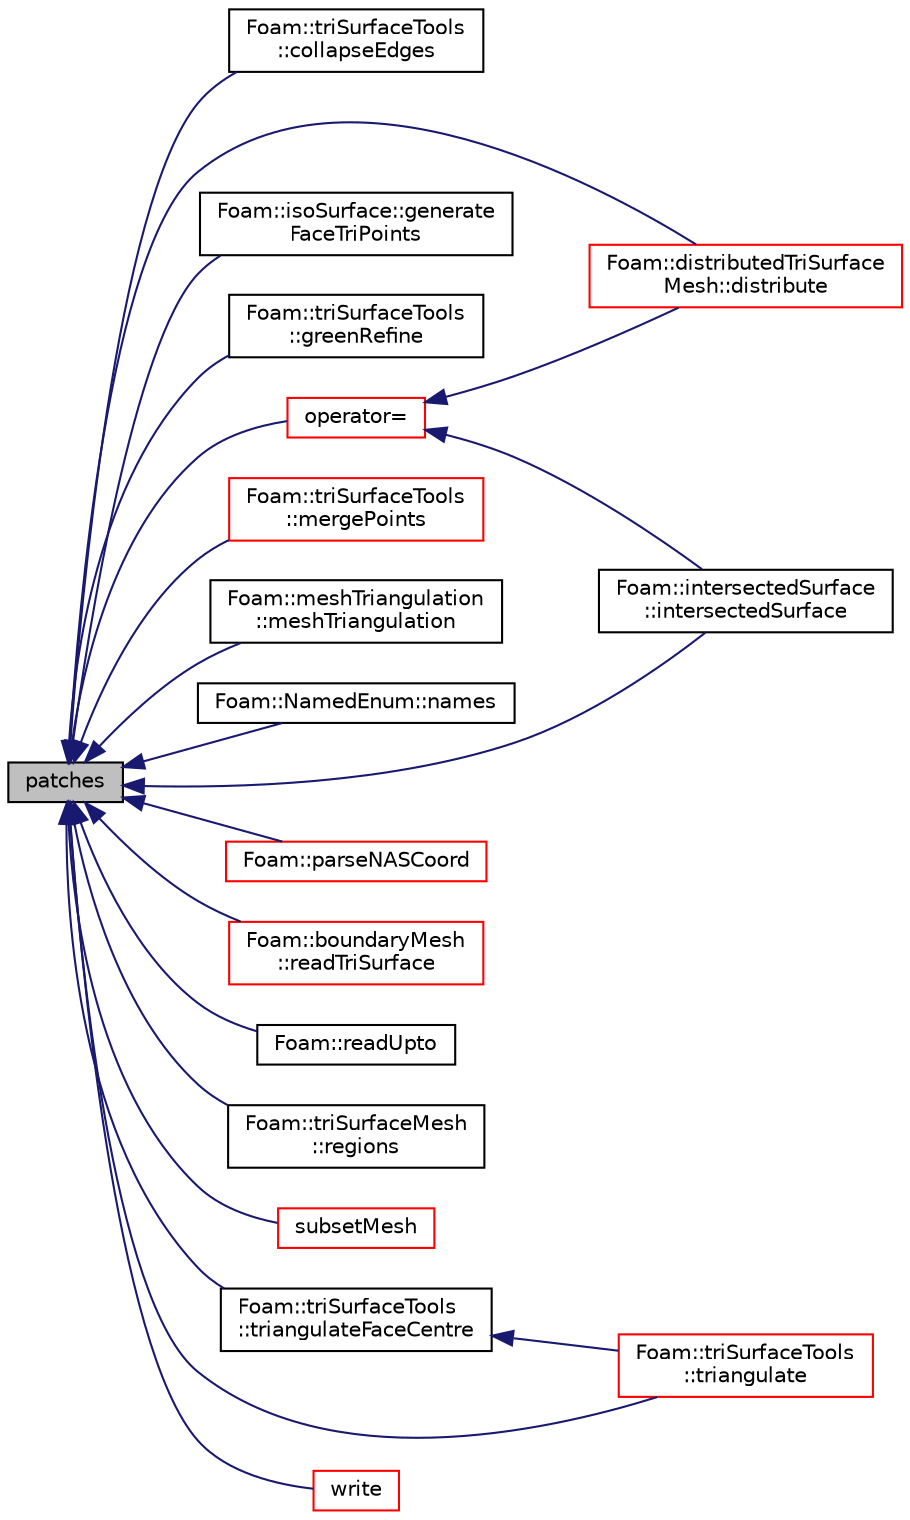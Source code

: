 digraph "patches"
{
  bgcolor="transparent";
  edge [fontname="Helvetica",fontsize="10",labelfontname="Helvetica",labelfontsize="10"];
  node [fontname="Helvetica",fontsize="10",shape=record];
  rankdir="LR";
  Node1 [label="patches",height=0.2,width=0.4,color="black", fillcolor="grey75", style="filled", fontcolor="black"];
  Node1 -> Node2 [dir="back",color="midnightblue",fontsize="10",style="solid",fontname="Helvetica"];
  Node2 [label="Foam::triSurfaceTools\l::collapseEdges",height=0.2,width=0.4,color="black",URL="$a02703.html#a5d5f37658655f0d947ff457a0d8f061c",tooltip="Create new triSurface by collapsing edges to specified. "];
  Node1 -> Node3 [dir="back",color="midnightblue",fontsize="10",style="solid",fontname="Helvetica"];
  Node3 [label="Foam::distributedTriSurface\lMesh::distribute",height=0.2,width=0.4,color="red",URL="$a00559.html#a30b981a389a43e4853d4dec45e4e5edb",tooltip="Set bounds of surface. Bounds currently set as list of. "];
  Node1 -> Node4 [dir="back",color="midnightblue",fontsize="10",style="solid",fontname="Helvetica"];
  Node4 [label="Foam::isoSurface::generate\lFaceTriPoints",height=0.2,width=0.4,color="black",URL="$a01193.html#aa463fbd8a1bb6ae4bea9629b7fc9589c"];
  Node1 -> Node5 [dir="back",color="midnightblue",fontsize="10",style="solid",fontname="Helvetica"];
  Node5 [label="Foam::triSurfaceTools\l::greenRefine",height=0.2,width=0.4,color="black",URL="$a02703.html#abfb8b3103f67e2652cfb672525ec5d43",tooltip="Refine edges by splitting to opposite vertex. "];
  Node1 -> Node6 [dir="back",color="midnightblue",fontsize="10",style="solid",fontname="Helvetica"];
  Node6 [label="Foam::intersectedSurface\l::intersectedSurface",height=0.2,width=0.4,color="black",URL="$a01167.html#a6e95ab0cf81f4521899580c0caaaf6e7",tooltip="Construct from surface and intersection. isFirstSurface is needed. "];
  Node1 -> Node7 [dir="back",color="midnightblue",fontsize="10",style="solid",fontname="Helvetica"];
  Node7 [label="Foam::triSurfaceTools\l::mergePoints",height=0.2,width=0.4,color="red",URL="$a02703.html#a44799249ec25a8721893cffeffcdec1f",tooltip="Merge points within distance. "];
  Node1 -> Node8 [dir="back",color="midnightblue",fontsize="10",style="solid",fontname="Helvetica"];
  Node8 [label="Foam::meshTriangulation\l::meshTriangulation",height=0.2,width=0.4,color="black",URL="$a01481.html#adc26bbba53e9c1d772cb4c2807351802",tooltip="Construct from selected mesh cell and region number to be used. "];
  Node1 -> Node9 [dir="back",color="midnightblue",fontsize="10",style="solid",fontname="Helvetica"];
  Node9 [label="Foam::NamedEnum::names",height=0.2,width=0.4,color="black",URL="$a01572.html#a7350da3a0edd92cd11e6c479c9967dc8"];
  Node1 -> Node10 [dir="back",color="midnightblue",fontsize="10",style="solid",fontname="Helvetica"];
  Node10 [label="operator=",height=0.2,width=0.4,color="red",URL="$a02693.html#a7007e1a39a89b943666033e034e1083b"];
  Node10 -> Node6 [dir="back",color="midnightblue",fontsize="10",style="solid",fontname="Helvetica"];
  Node10 -> Node3 [dir="back",color="midnightblue",fontsize="10",style="solid",fontname="Helvetica"];
  Node1 -> Node11 [dir="back",color="midnightblue",fontsize="10",style="solid",fontname="Helvetica"];
  Node11 [label="Foam::parseNASCoord",height=0.2,width=0.4,color="red",URL="$a10758.html#a663c47a91dbc4b5b9064c385189002be"];
  Node1 -> Node12 [dir="back",color="midnightblue",fontsize="10",style="solid",fontname="Helvetica"];
  Node12 [label="Foam::boundaryMesh\l::readTriSurface",height=0.2,width=0.4,color="red",URL="$a00150.html#a2ee25ae613c57256a825ff088edc0839",tooltip="Read from triSurface. "];
  Node1 -> Node13 [dir="back",color="midnightblue",fontsize="10",style="solid",fontname="Helvetica"];
  Node13 [label="Foam::readUpto",height=0.2,width=0.4,color="black",URL="$a10758.html#adebc6d49ebf4c5b9e97e0e2f96d4c493"];
  Node1 -> Node14 [dir="back",color="midnightblue",fontsize="10",style="solid",fontname="Helvetica"];
  Node14 [label="Foam::triSurfaceMesh\l::regions",height=0.2,width=0.4,color="black",URL="$a02697.html#a1b4e11fff015ce4c7233ba1f88d6f3ac",tooltip="Names of regions. "];
  Node1 -> Node15 [dir="back",color="midnightblue",fontsize="10",style="solid",fontname="Helvetica"];
  Node15 [label="subsetMesh",height=0.2,width=0.4,color="red",URL="$a02693.html#ab3ce8dc063094bfa19385be14d1ed7e7",tooltip="Return new surface. Returns pointMap, faceMap from. "];
  Node1 -> Node16 [dir="back",color="midnightblue",fontsize="10",style="solid",fontname="Helvetica"];
  Node16 [label="Foam::triSurfaceTools\l::triangulate",height=0.2,width=0.4,color="red",URL="$a02703.html#abc610083203403b6a9406e6d0206150e",tooltip="Simple triangulation of (selected patches of) boundaryMesh. Needs. "];
  Node1 -> Node17 [dir="back",color="midnightblue",fontsize="10",style="solid",fontname="Helvetica"];
  Node17 [label="Foam::triSurfaceTools\l::triangulateFaceCentre",height=0.2,width=0.4,color="black",URL="$a02703.html#abf2be73c84828e0d5db6921bf8b57353",tooltip="Face-centre triangulation of (selected patches of) boundaryMesh. "];
  Node17 -> Node16 [dir="back",color="midnightblue",fontsize="10",style="solid",fontname="Helvetica"];
  Node1 -> Node18 [dir="back",color="midnightblue",fontsize="10",style="solid",fontname="Helvetica"];
  Node18 [label="write",height=0.2,width=0.4,color="red",URL="$a02693.html#a0941061ad5a26be83b4107d05750ace6",tooltip="Write to Ostream in simple FOAM format. "];
}
